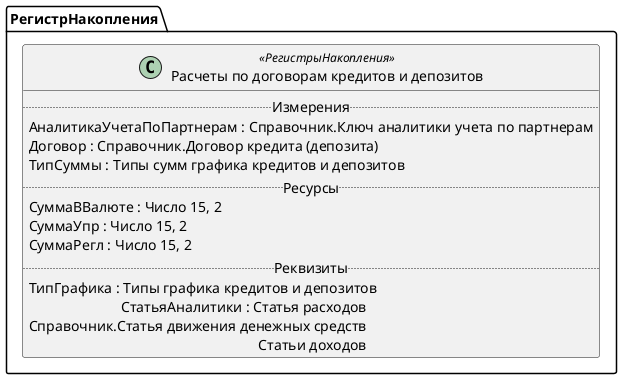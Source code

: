 ﻿@startuml РасчетыПоДоговорамКредитовИДепозитов
'!include templates.wsd
'..\include templates.wsd
class РегистрНакопления.РасчетыПоДоговорамКредитовИДепозитов as "Расчеты по договорам кредитов и депозитов" <<РегистрыНакопления>>
{
..Измерения..
АналитикаУчетаПоПартнерам : Справочник.Ключ аналитики учета по партнерам
Договор : Справочник.Договор кредита (депозита)
ТипСуммы : Типы сумм графика кредитов и депозитов
..Ресурсы..
СуммаВВалюте : Число 15, 2
СуммаУпр : Число 15, 2
СуммаРегл : Число 15, 2
..Реквизиты..
ТипГрафика : Типы графика кредитов и депозитов
СтатьяАналитики : Статья расходов\rСправочник.Статья движения денежных средств\rСтатьи доходов
}
@enduml
